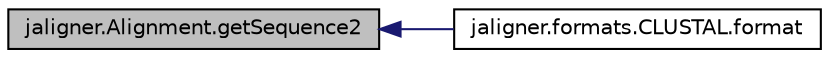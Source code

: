 digraph "jaligner.Alignment.getSequence2"
{
  edge [fontname="Helvetica",fontsize="10",labelfontname="Helvetica",labelfontsize="10"];
  node [fontname="Helvetica",fontsize="10",shape=record];
  rankdir="LR";
  Node1 [label="jaligner.Alignment.getSequence2",height=0.2,width=0.4,color="black", fillcolor="grey75", style="filled" fontcolor="black"];
  Node1 -> Node2 [dir="back",color="midnightblue",fontsize="10",style="solid"];
  Node2 [label="jaligner.formats.CLUSTAL.format",height=0.2,width=0.4,color="black", fillcolor="white", style="filled",URL="$classjaligner_1_1formats_1_1_c_l_u_s_t_a_l.html#a90a7e27321a5ccc925b3a55684821a54"];
}
